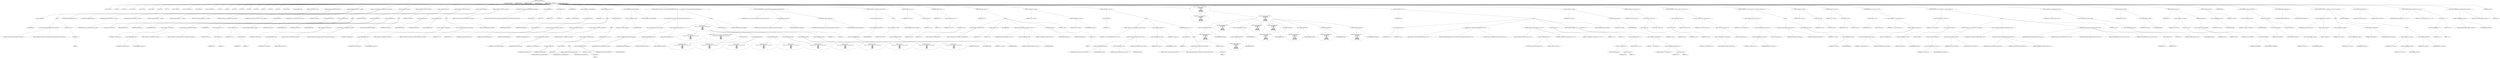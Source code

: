 digraph hostapd_notif_assoc {  
"1000124" [label = "(METHOD,hostapd_notif_assoc)" ]
"1000125" [label = "(PARAM,hostapd_data *hapd)" ]
"1000126" [label = "(PARAM,const u8 *addr)" ]
"1000127" [label = "(PARAM,const u8 *req_ies)" ]
"1000128" [label = "(PARAM,size_t req_ies_len)" ]
"1000129" [label = "(PARAM,int reassoc)" ]
"1000130" [label = "(BLOCK,,)" ]
"1000131" [label = "(LOCAL,v9: const u8 *)" ]
"1000132" [label = "(LOCAL,v10: int)" ]
"1000133" [label = "(LOCAL,v12: size_t)" ]
"1000134" [label = "(LOCAL,v13: const u8 *)" ]
"1000135" [label = "(LOCAL,v14: sta_info *)" ]
"1000136" [label = "(LOCAL,v15: sta_info *)" ]
"1000137" [label = "(LOCAL,v16: bool)" ]
"1000138" [label = "(LOCAL,v17: int)" ]
"1000139" [label = "(LOCAL,v18: unsigned int)" ]
"1000140" [label = "(LOCAL,v19: wpa_state_machine *)" ]
"1000141" [label = "(LOCAL,v20: wpa_event)" ]
"1000142" [label = "(LOCAL,v21: wpa_state_machine *)" ]
"1000143" [label = "(LOCAL,v22: int)" ]
"1000144" [label = "(LOCAL,v23: int)" ]
"1000145" [label = "(LOCAL,v24: u32)" ]
"1000146" [label = "(LOCAL,v25: bool)" ]
"1000147" [label = "(LOCAL,v26: int)" ]
"1000148" [label = "(LOCAL,v27: bool)" ]
"1000149" [label = "(LOCAL,v28: int)" ]
"1000150" [label = "(LOCAL,v29: u32)" ]
"1000151" [label = "(LOCAL,v30: u8 *)" ]
"1000152" [label = "(LOCAL,eid: u8 [ 1064 ])" ]
"1000153" [label = "(LOCAL,elems: ieee802_11_elems)" ]
"1000154" [label = "(CONTROL_STRUCTURE,if ( !addr ),if ( !addr ))" ]
"1000155" [label = "(<operator>.logicalNot,!addr)" ]
"1000156" [label = "(IDENTIFIER,addr,!addr)" ]
"1000157" [label = "(BLOCK,,)" ]
"1000158" [label = "(wpa_printf,wpa_printf(2, \"hostapd_notif_assoc: Skip event with no address\"))" ]
"1000159" [label = "(LITERAL,2,wpa_printf(2, \"hostapd_notif_assoc: Skip event with no address\"))" ]
"1000160" [label = "(LITERAL,\"hostapd_notif_assoc: Skip event with no address\",wpa_printf(2, \"hostapd_notif_assoc: Skip event with no address\"))" ]
"1000161" [label = "(RETURN,return -1;,return -1;)" ]
"1000162" [label = "(<operator>.minus,-1)" ]
"1000163" [label = "(LITERAL,1,-1)" ]
"1000164" [label = "(random_add_randomness,random_add_randomness(addr, 6u))" ]
"1000165" [label = "(IDENTIFIER,addr,random_add_randomness(addr, 6u))" ]
"1000166" [label = "(LITERAL,6u,random_add_randomness(addr, 6u))" ]
"1000167" [label = "(hostapd_logger,hostapd_logger(hapd, addr, 1u, 2, \"associated\"))" ]
"1000168" [label = "(IDENTIFIER,hapd,hostapd_logger(hapd, addr, 1u, 2, \"associated\"))" ]
"1000169" [label = "(IDENTIFIER,addr,hostapd_logger(hapd, addr, 1u, 2, \"associated\"))" ]
"1000170" [label = "(LITERAL,1u,hostapd_logger(hapd, addr, 1u, 2, \"associated\"))" ]
"1000171" [label = "(LITERAL,2,hostapd_logger(hapd, addr, 1u, 2, \"associated\"))" ]
"1000172" [label = "(LITERAL,\"associated\",hostapd_logger(hapd, addr, 1u, 2, \"associated\"))" ]
"1000173" [label = "(ieee802_11_parse_elems,ieee802_11_parse_elems(req_ies, req_ies_len, &elems, 0))" ]
"1000174" [label = "(IDENTIFIER,req_ies,ieee802_11_parse_elems(req_ies, req_ies_len, &elems, 0))" ]
"1000175" [label = "(IDENTIFIER,req_ies_len,ieee802_11_parse_elems(req_ies, req_ies_len, &elems, 0))" ]
"1000176" [label = "(<operator>.addressOf,&elems)" ]
"1000177" [label = "(IDENTIFIER,elems,ieee802_11_parse_elems(req_ies, req_ies_len, &elems, 0))" ]
"1000178" [label = "(LITERAL,0,ieee802_11_parse_elems(req_ies, req_ies_len, &elems, 0))" ]
"1000179" [label = "(<operator>.assignment,v9 = elems.wps_ie)" ]
"1000180" [label = "(IDENTIFIER,v9,v9 = elems.wps_ie)" ]
"1000181" [label = "(<operator>.fieldAccess,elems.wps_ie)" ]
"1000182" [label = "(IDENTIFIER,elems,v9 = elems.wps_ie)" ]
"1000183" [label = "(FIELD_IDENTIFIER,wps_ie,wps_ie)" ]
"1000184" [label = "(CONTROL_STRUCTURE,if ( elems.wps_ie ),if ( elems.wps_ie ))" ]
"1000185" [label = "(<operator>.fieldAccess,elems.wps_ie)" ]
"1000186" [label = "(IDENTIFIER,elems,if ( elems.wps_ie ))" ]
"1000187" [label = "(FIELD_IDENTIFIER,wps_ie,wps_ie)" ]
"1000188" [label = "(BLOCK,,)" ]
"1000189" [label = "(<operator>.assignment,v10 = elems.wps_ie_len)" ]
"1000190" [label = "(IDENTIFIER,v10,v10 = elems.wps_ie_len)" ]
"1000191" [label = "(<operator>.fieldAccess,elems.wps_ie_len)" ]
"1000192" [label = "(IDENTIFIER,elems,v10 = elems.wps_ie_len)" ]
"1000193" [label = "(FIELD_IDENTIFIER,wps_ie_len,wps_ie_len)" ]
"1000194" [label = "(wpa_printf,wpa_printf(2, \"STA included WPS IE in (Re)AssocReq\"))" ]
"1000195" [label = "(LITERAL,2,wpa_printf(2, \"STA included WPS IE in (Re)AssocReq\"))" ]
"1000196" [label = "(LITERAL,\"STA included WPS IE in (Re)AssocReq\",wpa_printf(2, \"STA included WPS IE in (Re)AssocReq\"))" ]
"1000197" [label = "(JUMP_TARGET,LABEL_10)" ]
"1000198" [label = "(<operator>.assignment,v12 = v10 + 2)" ]
"1000199" [label = "(IDENTIFIER,v12,v12 = v10 + 2)" ]
"1000200" [label = "(<operator>.addition,v10 + 2)" ]
"1000201" [label = "(IDENTIFIER,v10,v10 + 2)" ]
"1000202" [label = "(LITERAL,2,v10 + 2)" ]
"1000203" [label = "(<operator>.assignment,v13 = v9 - 2)" ]
"1000204" [label = "(IDENTIFIER,v13,v13 = v9 - 2)" ]
"1000205" [label = "(<operator>.subtraction,v9 - 2)" ]
"1000206" [label = "(IDENTIFIER,v9,v9 - 2)" ]
"1000207" [label = "(LITERAL,2,v9 - 2)" ]
"1000208" [label = "(CONTROL_STRUCTURE,goto LABEL_11;,goto LABEL_11;)" ]
"1000209" [label = "(<operator>.assignment,v9 = elems.rsn_ie)" ]
"1000210" [label = "(IDENTIFIER,v9,v9 = elems.rsn_ie)" ]
"1000211" [label = "(<operator>.fieldAccess,elems.rsn_ie)" ]
"1000212" [label = "(IDENTIFIER,elems,v9 = elems.rsn_ie)" ]
"1000213" [label = "(FIELD_IDENTIFIER,rsn_ie,rsn_ie)" ]
"1000214" [label = "(CONTROL_STRUCTURE,if ( elems.rsn_ie ),if ( elems.rsn_ie ))" ]
"1000215" [label = "(<operator>.fieldAccess,elems.rsn_ie)" ]
"1000216" [label = "(IDENTIFIER,elems,if ( elems.rsn_ie ))" ]
"1000217" [label = "(FIELD_IDENTIFIER,rsn_ie,rsn_ie)" ]
"1000218" [label = "(BLOCK,,)" ]
"1000219" [label = "(<operator>.assignment,v10 = elems.rsn_ie_len)" ]
"1000220" [label = "(IDENTIFIER,v10,v10 = elems.rsn_ie_len)" ]
"1000221" [label = "(<operator>.fieldAccess,elems.rsn_ie_len)" ]
"1000222" [label = "(IDENTIFIER,elems,v10 = elems.rsn_ie_len)" ]
"1000223" [label = "(FIELD_IDENTIFIER,rsn_ie_len,rsn_ie_len)" ]
"1000224" [label = "(wpa_printf,wpa_printf(2, \"STA included RSN IE in (Re)AssocReq\"))" ]
"1000225" [label = "(LITERAL,2,wpa_printf(2, \"STA included RSN IE in (Re)AssocReq\"))" ]
"1000226" [label = "(LITERAL,\"STA included RSN IE in (Re)AssocReq\",wpa_printf(2, \"STA included RSN IE in (Re)AssocReq\"))" ]
"1000227" [label = "(CONTROL_STRUCTURE,goto LABEL_10;,goto LABEL_10;)" ]
"1000228" [label = "(<operator>.assignment,v9 = elems.wpa_ie)" ]
"1000229" [label = "(IDENTIFIER,v9,v9 = elems.wpa_ie)" ]
"1000230" [label = "(<operator>.fieldAccess,elems.wpa_ie)" ]
"1000231" [label = "(IDENTIFIER,elems,v9 = elems.wpa_ie)" ]
"1000232" [label = "(FIELD_IDENTIFIER,wpa_ie,wpa_ie)" ]
"1000233" [label = "(CONTROL_STRUCTURE,if ( elems.wpa_ie ),if ( elems.wpa_ie ))" ]
"1000234" [label = "(<operator>.fieldAccess,elems.wpa_ie)" ]
"1000235" [label = "(IDENTIFIER,elems,if ( elems.wpa_ie ))" ]
"1000236" [label = "(FIELD_IDENTIFIER,wpa_ie,wpa_ie)" ]
"1000237" [label = "(BLOCK,,)" ]
"1000238" [label = "(<operator>.assignment,v10 = elems.wpa_ie_len)" ]
"1000239" [label = "(IDENTIFIER,v10,v10 = elems.wpa_ie_len)" ]
"1000240" [label = "(<operator>.fieldAccess,elems.wpa_ie_len)" ]
"1000241" [label = "(IDENTIFIER,elems,v10 = elems.wpa_ie_len)" ]
"1000242" [label = "(FIELD_IDENTIFIER,wpa_ie_len,wpa_ie_len)" ]
"1000243" [label = "(wpa_printf,wpa_printf(2, \"STA included WPA IE in (Re)AssocReq\"))" ]
"1000244" [label = "(LITERAL,2,wpa_printf(2, \"STA included WPA IE in (Re)AssocReq\"))" ]
"1000245" [label = "(LITERAL,\"STA included WPA IE in (Re)AssocReq\",wpa_printf(2, \"STA included WPA IE in (Re)AssocReq\"))" ]
"1000246" [label = "(CONTROL_STRUCTURE,goto LABEL_10;,goto LABEL_10;)" ]
"1000247" [label = "(wpa_printf,wpa_printf(2, \"STA did not include WPS/RSN/WPA IE in (Re)AssocReq\"))" ]
"1000248" [label = "(LITERAL,2,wpa_printf(2, \"STA did not include WPS/RSN/WPA IE in (Re)AssocReq\"))" ]
"1000249" [label = "(LITERAL,\"STA did not include WPS/RSN/WPA IE in (Re)AssocReq\",wpa_printf(2, \"STA did not include WPS/RSN/WPA IE in (Re)AssocReq\"))" ]
"1000250" [label = "(<operator>.assignment,v13 = 0)" ]
"1000251" [label = "(IDENTIFIER,v13,v13 = 0)" ]
"1000252" [label = "(LITERAL,0,v13 = 0)" ]
"1000253" [label = "(<operator>.assignment,v12 = 0)" ]
"1000254" [label = "(IDENTIFIER,v12,v12 = 0)" ]
"1000255" [label = "(LITERAL,0,v12 = 0)" ]
"1000256" [label = "(JUMP_TARGET,LABEL_11)" ]
"1000257" [label = "(<operator>.assignment,v14 = ap_get_sta(hapd, addr))" ]
"1000258" [label = "(IDENTIFIER,v14,v14 = ap_get_sta(hapd, addr))" ]
"1000259" [label = "(ap_get_sta,ap_get_sta(hapd, addr))" ]
"1000260" [label = "(IDENTIFIER,hapd,ap_get_sta(hapd, addr))" ]
"1000261" [label = "(IDENTIFIER,addr,ap_get_sta(hapd, addr))" ]
"1000262" [label = "(CONTROL_STRUCTURE,if ( v14 ),if ( v14 ))" ]
"1000263" [label = "(IDENTIFIER,v14,if ( v14 ))" ]
"1000264" [label = "(BLOCK,,)" ]
"1000265" [label = "(<operator>.assignment,v15 = v14)" ]
"1000266" [label = "(IDENTIFIER,v15,v15 = v14)" ]
"1000267" [label = "(IDENTIFIER,v14,v15 = v14)" ]
"1000268" [label = "(ap_sta_no_session_timeout,ap_sta_no_session_timeout(hapd, v14))" ]
"1000269" [label = "(IDENTIFIER,hapd,ap_sta_no_session_timeout(hapd, v14))" ]
"1000270" [label = "(IDENTIFIER,v14,ap_sta_no_session_timeout(hapd, v14))" ]
"1000271" [label = "(accounting_sta_stop,accounting_sta_stop(hapd, v15))" ]
"1000272" [label = "(IDENTIFIER,hapd,accounting_sta_stop(hapd, v15))" ]
"1000273" [label = "(IDENTIFIER,v15,accounting_sta_stop(hapd, v15))" ]
"1000274" [label = "(<operator>.assignment,v15->timeout_next = STA_NULLFUNC)" ]
"1000275" [label = "(<operator>.indirectFieldAccess,v15->timeout_next)" ]
"1000276" [label = "(IDENTIFIER,v15,v15->timeout_next = STA_NULLFUNC)" ]
"1000277" [label = "(FIELD_IDENTIFIER,timeout_next,timeout_next)" ]
"1000278" [label = "(IDENTIFIER,STA_NULLFUNC,v15->timeout_next = STA_NULLFUNC)" ]
"1000279" [label = "(CONTROL_STRUCTURE,else,else)" ]
"1000280" [label = "(BLOCK,,)" ]
"1000281" [label = "(<operator>.assignment,v15 = ap_sta_add(hapd, addr))" ]
"1000282" [label = "(IDENTIFIER,v15,v15 = ap_sta_add(hapd, addr))" ]
"1000283" [label = "(ap_sta_add,ap_sta_add(hapd, addr))" ]
"1000284" [label = "(IDENTIFIER,hapd,ap_sta_add(hapd, addr))" ]
"1000285" [label = "(IDENTIFIER,addr,ap_sta_add(hapd, addr))" ]
"1000286" [label = "(CONTROL_STRUCTURE,if ( !v15 ),if ( !v15 ))" ]
"1000287" [label = "(<operator>.logicalNot,!v15)" ]
"1000288" [label = "(IDENTIFIER,v15,!v15)" ]
"1000289" [label = "(BLOCK,,)" ]
"1000290" [label = "(hostapd_drv_sta_disassoc,hostapd_drv_sta_disassoc(hapd, addr, 5))" ]
"1000291" [label = "(IDENTIFIER,hapd,hostapd_drv_sta_disassoc(hapd, addr, 5))" ]
"1000292" [label = "(IDENTIFIER,addr,hostapd_drv_sta_disassoc(hapd, addr, 5))" ]
"1000293" [label = "(LITERAL,5,hostapd_drv_sta_disassoc(hapd, addr, 5))" ]
"1000294" [label = "(RETURN,return -1;,return -1;)" ]
"1000295" [label = "(<operator>.minus,-1)" ]
"1000296" [label = "(LITERAL,1,-1)" ]
"1000297" [label = "(<operators>.assignmentAnd,v15->flags &= 0xFFFECFFF)" ]
"1000298" [label = "(<operator>.indirectFieldAccess,v15->flags)" ]
"1000299" [label = "(IDENTIFIER,v15,v15->flags &= 0xFFFECFFF)" ]
"1000300" [label = "(FIELD_IDENTIFIER,flags,flags)" ]
"1000301" [label = "(LITERAL,0xFFFECFFF,v15->flags &= 0xFFFECFFF)" ]
"1000302" [label = "(CONTROL_STRUCTURE,if ( !hapd->iface->drv_max_acl_mac_addrs && hostapd_check_acl(hapd, addr, 0) != 1 ),if ( !hapd->iface->drv_max_acl_mac_addrs && hostapd_check_acl(hapd, addr, 0) != 1 ))" ]
"1000303" [label = "(<operator>.logicalAnd,!hapd->iface->drv_max_acl_mac_addrs && hostapd_check_acl(hapd, addr, 0) != 1)" ]
"1000304" [label = "(<operator>.logicalNot,!hapd->iface->drv_max_acl_mac_addrs)" ]
"1000305" [label = "(<operator>.indirectFieldAccess,hapd->iface->drv_max_acl_mac_addrs)" ]
"1000306" [label = "(<operator>.indirectFieldAccess,hapd->iface)" ]
"1000307" [label = "(IDENTIFIER,hapd,!hapd->iface->drv_max_acl_mac_addrs)" ]
"1000308" [label = "(FIELD_IDENTIFIER,iface,iface)" ]
"1000309" [label = "(FIELD_IDENTIFIER,drv_max_acl_mac_addrs,drv_max_acl_mac_addrs)" ]
"1000310" [label = "(<operator>.notEquals,hostapd_check_acl(hapd, addr, 0) != 1)" ]
"1000311" [label = "(hostapd_check_acl,hostapd_check_acl(hapd, addr, 0))" ]
"1000312" [label = "(IDENTIFIER,hapd,hostapd_check_acl(hapd, addr, 0))" ]
"1000313" [label = "(IDENTIFIER,addr,hostapd_check_acl(hapd, addr, 0))" ]
"1000314" [label = "(LITERAL,0,hostapd_check_acl(hapd, addr, 0))" ]
"1000315" [label = "(LITERAL,1,hostapd_check_acl(hapd, addr, 0) != 1)" ]
"1000316" [label = "(BLOCK,,)" ]
"1000317" [label = "(wpa_printf,wpa_printf(\n      3,\n      \"STA %02x:%02x:%02x:%02x:%02x:%02x not allowed to connect\",\n      *addr,\n      addr[1],\n      addr[2],\n      addr[3],\n      addr[4],\n      addr[5]))" ]
"1000318" [label = "(LITERAL,3,wpa_printf(\n      3,\n      \"STA %02x:%02x:%02x:%02x:%02x:%02x not allowed to connect\",\n      *addr,\n      addr[1],\n      addr[2],\n      addr[3],\n      addr[4],\n      addr[5]))" ]
"1000319" [label = "(LITERAL,\"STA %02x:%02x:%02x:%02x:%02x:%02x not allowed to connect\",wpa_printf(\n      3,\n      \"STA %02x:%02x:%02x:%02x:%02x:%02x not allowed to connect\",\n      *addr,\n      addr[1],\n      addr[2],\n      addr[3],\n      addr[4],\n      addr[5]))" ]
"1000320" [label = "(<operator>.indirection,*addr)" ]
"1000321" [label = "(IDENTIFIER,addr,wpa_printf(\n      3,\n      \"STA %02x:%02x:%02x:%02x:%02x:%02x not allowed to connect\",\n      *addr,\n      addr[1],\n      addr[2],\n      addr[3],\n      addr[4],\n      addr[5]))" ]
"1000322" [label = "(<operator>.indirectIndexAccess,addr[1])" ]
"1000323" [label = "(IDENTIFIER,addr,wpa_printf(\n      3,\n      \"STA %02x:%02x:%02x:%02x:%02x:%02x not allowed to connect\",\n      *addr,\n      addr[1],\n      addr[2],\n      addr[3],\n      addr[4],\n      addr[5]))" ]
"1000324" [label = "(LITERAL,1,wpa_printf(\n      3,\n      \"STA %02x:%02x:%02x:%02x:%02x:%02x not allowed to connect\",\n      *addr,\n      addr[1],\n      addr[2],\n      addr[3],\n      addr[4],\n      addr[5]))" ]
"1000325" [label = "(<operator>.indirectIndexAccess,addr[2])" ]
"1000326" [label = "(IDENTIFIER,addr,wpa_printf(\n      3,\n      \"STA %02x:%02x:%02x:%02x:%02x:%02x not allowed to connect\",\n      *addr,\n      addr[1],\n      addr[2],\n      addr[3],\n      addr[4],\n      addr[5]))" ]
"1000327" [label = "(LITERAL,2,wpa_printf(\n      3,\n      \"STA %02x:%02x:%02x:%02x:%02x:%02x not allowed to connect\",\n      *addr,\n      addr[1],\n      addr[2],\n      addr[3],\n      addr[4],\n      addr[5]))" ]
"1000328" [label = "(<operator>.indirectIndexAccess,addr[3])" ]
"1000329" [label = "(IDENTIFIER,addr,wpa_printf(\n      3,\n      \"STA %02x:%02x:%02x:%02x:%02x:%02x not allowed to connect\",\n      *addr,\n      addr[1],\n      addr[2],\n      addr[3],\n      addr[4],\n      addr[5]))" ]
"1000330" [label = "(LITERAL,3,wpa_printf(\n      3,\n      \"STA %02x:%02x:%02x:%02x:%02x:%02x not allowed to connect\",\n      *addr,\n      addr[1],\n      addr[2],\n      addr[3],\n      addr[4],\n      addr[5]))" ]
"1000331" [label = "(<operator>.indirectIndexAccess,addr[4])" ]
"1000332" [label = "(IDENTIFIER,addr,wpa_printf(\n      3,\n      \"STA %02x:%02x:%02x:%02x:%02x:%02x not allowed to connect\",\n      *addr,\n      addr[1],\n      addr[2],\n      addr[3],\n      addr[4],\n      addr[5]))" ]
"1000333" [label = "(LITERAL,4,wpa_printf(\n      3,\n      \"STA %02x:%02x:%02x:%02x:%02x:%02x not allowed to connect\",\n      *addr,\n      addr[1],\n      addr[2],\n      addr[3],\n      addr[4],\n      addr[5]))" ]
"1000334" [label = "(<operator>.indirectIndexAccess,addr[5])" ]
"1000335" [label = "(IDENTIFIER,addr,wpa_printf(\n      3,\n      \"STA %02x:%02x:%02x:%02x:%02x:%02x not allowed to connect\",\n      *addr,\n      addr[1],\n      addr[2],\n      addr[3],\n      addr[4],\n      addr[5]))" ]
"1000336" [label = "(LITERAL,5,wpa_printf(\n      3,\n      \"STA %02x:%02x:%02x:%02x:%02x:%02x not allowed to connect\",\n      *addr,\n      addr[1],\n      addr[2],\n      addr[3],\n      addr[4],\n      addr[5]))" ]
"1000337" [label = "(<operator>.assignment,v17 = 1)" ]
"1000338" [label = "(IDENTIFIER,v17,v17 = 1)" ]
"1000339" [label = "(LITERAL,1,v17 = 1)" ]
"1000340" [label = "(CONTROL_STRUCTURE,goto LABEL_35;,goto LABEL_35;)" ]
"1000341" [label = "(ap_copy_sta_supp_op_classes,ap_copy_sta_supp_op_classes(v15, elems.supp_op_classes, elems.supp_op_classes_len))" ]
"1000342" [label = "(IDENTIFIER,v15,ap_copy_sta_supp_op_classes(v15, elems.supp_op_classes, elems.supp_op_classes_len))" ]
"1000343" [label = "(<operator>.fieldAccess,elems.supp_op_classes)" ]
"1000344" [label = "(IDENTIFIER,elems,ap_copy_sta_supp_op_classes(v15, elems.supp_op_classes, elems.supp_op_classes_len))" ]
"1000345" [label = "(FIELD_IDENTIFIER,supp_op_classes,supp_op_classes)" ]
"1000346" [label = "(<operator>.fieldAccess,elems.supp_op_classes_len)" ]
"1000347" [label = "(IDENTIFIER,elems,ap_copy_sta_supp_op_classes(v15, elems.supp_op_classes, elems.supp_op_classes_len))" ]
"1000348" [label = "(FIELD_IDENTIFIER,supp_op_classes_len,supp_op_classes_len)" ]
"1000349" [label = "(CONTROL_STRUCTURE,if ( !hapd->conf->wpa ),if ( !hapd->conf->wpa ))" ]
"1000350" [label = "(<operator>.logicalNot,!hapd->conf->wpa)" ]
"1000351" [label = "(<operator>.indirectFieldAccess,hapd->conf->wpa)" ]
"1000352" [label = "(<operator>.indirectFieldAccess,hapd->conf)" ]
"1000353" [label = "(IDENTIFIER,hapd,!hapd->conf->wpa)" ]
"1000354" [label = "(FIELD_IDENTIFIER,conf,conf)" ]
"1000355" [label = "(FIELD_IDENTIFIER,wpa,wpa)" ]
"1000356" [label = "(BLOCK,,)" ]
"1000357" [label = "(<operator>.assignment,v18 = v15->flags)" ]
"1000358" [label = "(IDENTIFIER,v18,v18 = v15->flags)" ]
"1000359" [label = "(<operator>.indirectFieldAccess,v15->flags)" ]
"1000360" [label = "(IDENTIFIER,v15,v18 = v15->flags)" ]
"1000361" [label = "(FIELD_IDENTIFIER,flags,flags)" ]
"1000362" [label = "(CONTROL_STRUCTURE,goto LABEL_23;,goto LABEL_23;)" ]
"1000363" [label = "(<operator>.assignment,v16 = v13 == 0)" ]
"1000364" [label = "(IDENTIFIER,v16,v16 = v13 == 0)" ]
"1000365" [label = "(<operator>.equals,v13 == 0)" ]
"1000366" [label = "(IDENTIFIER,v13,v13 == 0)" ]
"1000367" [label = "(LITERAL,0,v13 == 0)" ]
"1000368" [label = "(CONTROL_STRUCTURE,if ( v13 ),if ( v13 ))" ]
"1000369" [label = "(IDENTIFIER,v13,if ( v13 ))" ]
"1000370" [label = "(<operator>.assignment,v16 = v12 == 0)" ]
"1000371" [label = "(IDENTIFIER,v16,v16 = v12 == 0)" ]
"1000372" [label = "(<operator>.equals,v12 == 0)" ]
"1000373" [label = "(IDENTIFIER,v12,v12 == 0)" ]
"1000374" [label = "(LITERAL,0,v12 == 0)" ]
"1000375" [label = "(CONTROL_STRUCTURE,if ( v16 ),if ( v16 ))" ]
"1000376" [label = "(IDENTIFIER,v16,if ( v16 ))" ]
"1000377" [label = "(BLOCK,,)" ]
"1000378" [label = "(wpa_printf,wpa_printf(2, \"No WPA/RSN IE from STA\"))" ]
"1000379" [label = "(LITERAL,2,wpa_printf(2, \"No WPA/RSN IE from STA\"))" ]
"1000380" [label = "(LITERAL,\"No WPA/RSN IE from STA\",wpa_printf(2, \"No WPA/RSN IE from STA\"))" ]
"1000381" [label = "(<operator>.assignment,v17 = 13)" ]
"1000382" [label = "(IDENTIFIER,v17,v17 = 13)" ]
"1000383" [label = "(LITERAL,13,v17 = 13)" ]
"1000384" [label = "(JUMP_TARGET,LABEL_35)" ]
"1000385" [label = "(hostapd_drv_sta_disassoc,hostapd_drv_sta_disassoc(hapd, v15->addr, v17))" ]
"1000386" [label = "(IDENTIFIER,hapd,hostapd_drv_sta_disassoc(hapd, v15->addr, v17))" ]
"1000387" [label = "(<operator>.indirectFieldAccess,v15->addr)" ]
"1000388" [label = "(IDENTIFIER,v15,hostapd_drv_sta_disassoc(hapd, v15->addr, v17))" ]
"1000389" [label = "(FIELD_IDENTIFIER,addr,addr)" ]
"1000390" [label = "(IDENTIFIER,v17,hostapd_drv_sta_disassoc(hapd, v15->addr, v17))" ]
"1000391" [label = "(ap_free_sta,ap_free_sta(hapd, v15))" ]
"1000392" [label = "(IDENTIFIER,hapd,ap_free_sta(hapd, v15))" ]
"1000393" [label = "(IDENTIFIER,v15,ap_free_sta(hapd, v15))" ]
"1000394" [label = "(RETURN,return -1;,return -1;)" ]
"1000395" [label = "(<operator>.minus,-1)" ]
"1000396" [label = "(LITERAL,1,-1)" ]
"1000397" [label = "(<operator>.assignment,v21 = v15->wpa_sm)" ]
"1000398" [label = "(IDENTIFIER,v21,v21 = v15->wpa_sm)" ]
"1000399" [label = "(<operator>.indirectFieldAccess,v15->wpa_sm)" ]
"1000400" [label = "(IDENTIFIER,v15,v21 = v15->wpa_sm)" ]
"1000401" [label = "(FIELD_IDENTIFIER,wpa_sm,wpa_sm)" ]
"1000402" [label = "(CONTROL_STRUCTURE,if ( !v21 ),if ( !v21 ))" ]
"1000403" [label = "(<operator>.logicalNot,!v21)" ]
"1000404" [label = "(IDENTIFIER,v21,!v21)" ]
"1000405" [label = "(BLOCK,,)" ]
"1000406" [label = "(<operator>.assignment,v21 = wpa_auth_sta_init(hapd->wpa_auth, v15->addr, 0))" ]
"1000407" [label = "(IDENTIFIER,v21,v21 = wpa_auth_sta_init(hapd->wpa_auth, v15->addr, 0))" ]
"1000408" [label = "(wpa_auth_sta_init,wpa_auth_sta_init(hapd->wpa_auth, v15->addr, 0))" ]
"1000409" [label = "(<operator>.indirectFieldAccess,hapd->wpa_auth)" ]
"1000410" [label = "(IDENTIFIER,hapd,wpa_auth_sta_init(hapd->wpa_auth, v15->addr, 0))" ]
"1000411" [label = "(FIELD_IDENTIFIER,wpa_auth,wpa_auth)" ]
"1000412" [label = "(<operator>.indirectFieldAccess,v15->addr)" ]
"1000413" [label = "(IDENTIFIER,v15,wpa_auth_sta_init(hapd->wpa_auth, v15->addr, 0))" ]
"1000414" [label = "(FIELD_IDENTIFIER,addr,addr)" ]
"1000415" [label = "(LITERAL,0,wpa_auth_sta_init(hapd->wpa_auth, v15->addr, 0))" ]
"1000416" [label = "(<operator>.assignment,v15->wpa_sm = v21)" ]
"1000417" [label = "(<operator>.indirectFieldAccess,v15->wpa_sm)" ]
"1000418" [label = "(IDENTIFIER,v15,v15->wpa_sm = v21)" ]
"1000419" [label = "(FIELD_IDENTIFIER,wpa_sm,wpa_sm)" ]
"1000420" [label = "(IDENTIFIER,v21,v15->wpa_sm = v21)" ]
"1000421" [label = "(CONTROL_STRUCTURE,if ( !v21 ),if ( !v21 ))" ]
"1000422" [label = "(<operator>.logicalNot,!v21)" ]
"1000423" [label = "(IDENTIFIER,v21,!v21)" ]
"1000424" [label = "(BLOCK,,)" ]
"1000425" [label = "(wpa_printf,wpa_printf(5, \"Failed to initialize WPA state machine\"))" ]
"1000426" [label = "(LITERAL,5,wpa_printf(5, \"Failed to initialize WPA state machine\"))" ]
"1000427" [label = "(LITERAL,\"Failed to initialize WPA state machine\",wpa_printf(5, \"Failed to initialize WPA state machine\"))" ]
"1000428" [label = "(RETURN,return -1;,return -1;)" ]
"1000429" [label = "(<operator>.minus,-1)" ]
"1000430" [label = "(LITERAL,1,-1)" ]
"1000431" [label = "(<operator>.assignment,v22 = wpa_validate_wpa_ie(\n          hapd->wpa_auth,\n          v21,\n          hapd->iface->freq,\n          v13,\n          v12,\n          elems.mdie,\n          elems.mdie_len,\n          elems.owe_dh,\n          elems.owe_dh_len))" ]
"1000432" [label = "(IDENTIFIER,v22,v22 = wpa_validate_wpa_ie(\n          hapd->wpa_auth,\n          v21,\n          hapd->iface->freq,\n          v13,\n          v12,\n          elems.mdie,\n          elems.mdie_len,\n          elems.owe_dh,\n          elems.owe_dh_len))" ]
"1000433" [label = "(wpa_validate_wpa_ie,wpa_validate_wpa_ie(\n          hapd->wpa_auth,\n          v21,\n          hapd->iface->freq,\n          v13,\n          v12,\n          elems.mdie,\n          elems.mdie_len,\n          elems.owe_dh,\n          elems.owe_dh_len))" ]
"1000434" [label = "(<operator>.indirectFieldAccess,hapd->wpa_auth)" ]
"1000435" [label = "(IDENTIFIER,hapd,wpa_validate_wpa_ie(\n          hapd->wpa_auth,\n          v21,\n          hapd->iface->freq,\n          v13,\n          v12,\n          elems.mdie,\n          elems.mdie_len,\n          elems.owe_dh,\n          elems.owe_dh_len))" ]
"1000436" [label = "(FIELD_IDENTIFIER,wpa_auth,wpa_auth)" ]
"1000437" [label = "(IDENTIFIER,v21,wpa_validate_wpa_ie(\n          hapd->wpa_auth,\n          v21,\n          hapd->iface->freq,\n          v13,\n          v12,\n          elems.mdie,\n          elems.mdie_len,\n          elems.owe_dh,\n          elems.owe_dh_len))" ]
"1000438" [label = "(<operator>.indirectFieldAccess,hapd->iface->freq)" ]
"1000439" [label = "(<operator>.indirectFieldAccess,hapd->iface)" ]
"1000440" [label = "(IDENTIFIER,hapd,wpa_validate_wpa_ie(\n          hapd->wpa_auth,\n          v21,\n          hapd->iface->freq,\n          v13,\n          v12,\n          elems.mdie,\n          elems.mdie_len,\n          elems.owe_dh,\n          elems.owe_dh_len))" ]
"1000441" [label = "(FIELD_IDENTIFIER,iface,iface)" ]
"1000442" [label = "(FIELD_IDENTIFIER,freq,freq)" ]
"1000443" [label = "(IDENTIFIER,v13,wpa_validate_wpa_ie(\n          hapd->wpa_auth,\n          v21,\n          hapd->iface->freq,\n          v13,\n          v12,\n          elems.mdie,\n          elems.mdie_len,\n          elems.owe_dh,\n          elems.owe_dh_len))" ]
"1000444" [label = "(IDENTIFIER,v12,wpa_validate_wpa_ie(\n          hapd->wpa_auth,\n          v21,\n          hapd->iface->freq,\n          v13,\n          v12,\n          elems.mdie,\n          elems.mdie_len,\n          elems.owe_dh,\n          elems.owe_dh_len))" ]
"1000445" [label = "(<operator>.fieldAccess,elems.mdie)" ]
"1000446" [label = "(IDENTIFIER,elems,wpa_validate_wpa_ie(\n          hapd->wpa_auth,\n          v21,\n          hapd->iface->freq,\n          v13,\n          v12,\n          elems.mdie,\n          elems.mdie_len,\n          elems.owe_dh,\n          elems.owe_dh_len))" ]
"1000447" [label = "(FIELD_IDENTIFIER,mdie,mdie)" ]
"1000448" [label = "(<operator>.fieldAccess,elems.mdie_len)" ]
"1000449" [label = "(IDENTIFIER,elems,wpa_validate_wpa_ie(\n          hapd->wpa_auth,\n          v21,\n          hapd->iface->freq,\n          v13,\n          v12,\n          elems.mdie,\n          elems.mdie_len,\n          elems.owe_dh,\n          elems.owe_dh_len))" ]
"1000450" [label = "(FIELD_IDENTIFIER,mdie_len,mdie_len)" ]
"1000451" [label = "(<operator>.fieldAccess,elems.owe_dh)" ]
"1000452" [label = "(IDENTIFIER,elems,wpa_validate_wpa_ie(\n          hapd->wpa_auth,\n          v21,\n          hapd->iface->freq,\n          v13,\n          v12,\n          elems.mdie,\n          elems.mdie_len,\n          elems.owe_dh,\n          elems.owe_dh_len))" ]
"1000453" [label = "(FIELD_IDENTIFIER,owe_dh,owe_dh)" ]
"1000454" [label = "(<operator>.fieldAccess,elems.owe_dh_len)" ]
"1000455" [label = "(IDENTIFIER,elems,wpa_validate_wpa_ie(\n          hapd->wpa_auth,\n          v21,\n          hapd->iface->freq,\n          v13,\n          v12,\n          elems.mdie,\n          elems.mdie_len,\n          elems.owe_dh,\n          elems.owe_dh_len))" ]
"1000456" [label = "(FIELD_IDENTIFIER,owe_dh_len,owe_dh_len)" ]
"1000457" [label = "(CONTROL_STRUCTURE,if ( v22 ),if ( v22 ))" ]
"1000458" [label = "(IDENTIFIER,v22,if ( v22 ))" ]
"1000459" [label = "(BLOCK,,)" ]
"1000460" [label = "(<operator>.assignment,v23 = v22)" ]
"1000461" [label = "(IDENTIFIER,v23,v23 = v22)" ]
"1000462" [label = "(IDENTIFIER,v22,v23 = v22)" ]
"1000463" [label = "(wpa_printf,wpa_printf(2, \"WPA/RSN information element rejected? (res %u)\", v22))" ]
"1000464" [label = "(LITERAL,2,wpa_printf(2, \"WPA/RSN information element rejected? (res %u)\", v22))" ]
"1000465" [label = "(LITERAL,\"WPA/RSN information element rejected? (res %u)\",wpa_printf(2, \"WPA/RSN information element rejected? (res %u)\", v22))" ]
"1000466" [label = "(IDENTIFIER,v22,wpa_printf(2, \"WPA/RSN information element rejected? (res %u)\", v22))" ]
"1000467" [label = "(wpa_hexdump,wpa_hexdump(2, (const unsigned __int8 *)\"IE\", v13, v12))" ]
"1000468" [label = "(LITERAL,2,wpa_hexdump(2, (const unsigned __int8 *)\"IE\", v13, v12))" ]
"1000469" [label = "(<operator>.cast,(const unsigned __int8 *)\"IE\")" ]
"1000470" [label = "(UNKNOWN,const unsigned __int8 *,const unsigned __int8 *)" ]
"1000471" [label = "(LITERAL,\"IE\",(const unsigned __int8 *)\"IE\")" ]
"1000472" [label = "(IDENTIFIER,v13,wpa_hexdump(2, (const unsigned __int8 *)\"IE\", v13, v12))" ]
"1000473" [label = "(IDENTIFIER,v12,wpa_hexdump(2, (const unsigned __int8 *)\"IE\", v13, v12))" ]
"1000474" [label = "(<operator>.assignment,v17 = 13)" ]
"1000475" [label = "(IDENTIFIER,v17,v17 = 13)" ]
"1000476" [label = "(LITERAL,13,v17 = 13)" ]
"1000477" [label = "(CONTROL_STRUCTURE,if ( (unsigned int)(v23 - 2) < 7 ),if ( (unsigned int)(v23 - 2) < 7 ))" ]
"1000478" [label = "(<operator>.lessThan,(unsigned int)(v23 - 2) < 7)" ]
"1000479" [label = "(<operator>.cast,(unsigned int)(v23 - 2))" ]
"1000480" [label = "(UNKNOWN,unsigned int,unsigned int)" ]
"1000481" [label = "(<operator>.subtraction,v23 - 2)" ]
"1000482" [label = "(IDENTIFIER,v23,v23 - 2)" ]
"1000483" [label = "(LITERAL,2,v23 - 2)" ]
"1000484" [label = "(LITERAL,7,(unsigned int)(v23 - 2) < 7)" ]
"1000485" [label = "(<operator>.assignment,v17 = dword_9EB70[v23 - 2])" ]
"1000486" [label = "(IDENTIFIER,v17,v17 = dword_9EB70[v23 - 2])" ]
"1000487" [label = "(<operator>.indirectIndexAccess,dword_9EB70[v23 - 2])" ]
"1000488" [label = "(IDENTIFIER,dword_9EB70,v17 = dword_9EB70[v23 - 2])" ]
"1000489" [label = "(<operator>.subtraction,v23 - 2)" ]
"1000490" [label = "(IDENTIFIER,v23,v23 - 2)" ]
"1000491" [label = "(LITERAL,2,v23 - 2)" ]
"1000492" [label = "(CONTROL_STRUCTURE,goto LABEL_35;,goto LABEL_35;)" ]
"1000493" [label = "(<operator>.assignment,v24 = v15->flags)" ]
"1000494" [label = "(IDENTIFIER,v24,v24 = v15->flags)" ]
"1000495" [label = "(<operator>.indirectFieldAccess,v15->flags)" ]
"1000496" [label = "(IDENTIFIER,v15,v24 = v15->flags)" ]
"1000497" [label = "(FIELD_IDENTIFIER,flags,flags)" ]
"1000498" [label = "(<operator>.assignment,v25 = (v24 & 0x402) == 1026)" ]
"1000499" [label = "(IDENTIFIER,v25,v25 = (v24 & 0x402) == 1026)" ]
"1000500" [label = "(<operator>.equals,(v24 & 0x402) == 1026)" ]
"1000501" [label = "(<operator>.and,v24 & 0x402)" ]
"1000502" [label = "(IDENTIFIER,v24,v24 & 0x402)" ]
"1000503" [label = "(LITERAL,0x402,v24 & 0x402)" ]
"1000504" [label = "(LITERAL,1026,(v24 & 0x402) == 1026)" ]
"1000505" [label = "(CONTROL_STRUCTURE,if ( (v24 & 0x402) == 1026 ),if ( (v24 & 0x402) == 1026 ))" ]
"1000506" [label = "(<operator>.equals,(v24 & 0x402) == 1026)" ]
"1000507" [label = "(<operator>.and,v24 & 0x402)" ]
"1000508" [label = "(IDENTIFIER,v24,v24 & 0x402)" ]
"1000509" [label = "(LITERAL,0x402,v24 & 0x402)" ]
"1000510" [label = "(LITERAL,1026,(v24 & 0x402) == 1026)" ]
"1000511" [label = "(<operator>.assignment,v25 = v15->sa_query_timed_out == 0)" ]
"1000512" [label = "(IDENTIFIER,v25,v25 = v15->sa_query_timed_out == 0)" ]
"1000513" [label = "(<operator>.equals,v15->sa_query_timed_out == 0)" ]
"1000514" [label = "(<operator>.indirectFieldAccess,v15->sa_query_timed_out)" ]
"1000515" [label = "(IDENTIFIER,v15,v15->sa_query_timed_out == 0)" ]
"1000516" [label = "(FIELD_IDENTIFIER,sa_query_timed_out,sa_query_timed_out)" ]
"1000517" [label = "(LITERAL,0,v15->sa_query_timed_out == 0)" ]
"1000518" [label = "(CONTROL_STRUCTURE,if ( v25 && v15->sa_query_count >= 1 ),if ( v25 && v15->sa_query_count >= 1 ))" ]
"1000519" [label = "(<operator>.logicalAnd,v25 && v15->sa_query_count >= 1)" ]
"1000520" [label = "(IDENTIFIER,v25,v25 && v15->sa_query_count >= 1)" ]
"1000521" [label = "(<operator>.greaterEqualsThan,v15->sa_query_count >= 1)" ]
"1000522" [label = "(<operator>.indirectFieldAccess,v15->sa_query_count)" ]
"1000523" [label = "(IDENTIFIER,v15,v15->sa_query_count >= 1)" ]
"1000524" [label = "(FIELD_IDENTIFIER,sa_query_count,sa_query_count)" ]
"1000525" [label = "(LITERAL,1,v15->sa_query_count >= 1)" ]
"1000526" [label = "(BLOCK,,)" ]
"1000527" [label = "(ap_check_sa_query_timeout,ap_check_sa_query_timeout(hapd, v15))" ]
"1000528" [label = "(IDENTIFIER,hapd,ap_check_sa_query_timeout(hapd, v15))" ]
"1000529" [label = "(IDENTIFIER,v15,ap_check_sa_query_timeout(hapd, v15))" ]
"1000530" [label = "(<operator>.assignment,v24 = v15->flags)" ]
"1000531" [label = "(IDENTIFIER,v24,v24 = v15->flags)" ]
"1000532" [label = "(<operator>.indirectFieldAccess,v15->flags)" ]
"1000533" [label = "(IDENTIFIER,v15,v24 = v15->flags)" ]
"1000534" [label = "(FIELD_IDENTIFIER,flags,flags)" ]
"1000535" [label = "(<operator>.assignment,v26 = v24 & 0x402)" ]
"1000536" [label = "(IDENTIFIER,v26,v26 = v24 & 0x402)" ]
"1000537" [label = "(<operator>.and,v24 & 0x402)" ]
"1000538" [label = "(IDENTIFIER,v24,v24 & 0x402)" ]
"1000539" [label = "(LITERAL,0x402,v24 & 0x402)" ]
"1000540" [label = "(<operator>.assignment,v27 = v26 == 1026)" ]
"1000541" [label = "(IDENTIFIER,v27,v27 = v26 == 1026)" ]
"1000542" [label = "(<operator>.equals,v26 == 1026)" ]
"1000543" [label = "(IDENTIFIER,v26,v26 == 1026)" ]
"1000544" [label = "(LITERAL,1026,v26 == 1026)" ]
"1000545" [label = "(CONTROL_STRUCTURE,if ( v26 == 1026 ),if ( v26 == 1026 ))" ]
"1000546" [label = "(<operator>.equals,v26 == 1026)" ]
"1000547" [label = "(IDENTIFIER,v26,v26 == 1026)" ]
"1000548" [label = "(LITERAL,1026,v26 == 1026)" ]
"1000549" [label = "(<operator>.assignment,v27 = v15->sa_query_timed_out == 0)" ]
"1000550" [label = "(IDENTIFIER,v27,v27 = v15->sa_query_timed_out == 0)" ]
"1000551" [label = "(<operator>.equals,v15->sa_query_timed_out == 0)" ]
"1000552" [label = "(<operator>.indirectFieldAccess,v15->sa_query_timed_out)" ]
"1000553" [label = "(IDENTIFIER,v15,v15->sa_query_timed_out == 0)" ]
"1000554" [label = "(FIELD_IDENTIFIER,sa_query_timed_out,sa_query_timed_out)" ]
"1000555" [label = "(LITERAL,0,v15->sa_query_timed_out == 0)" ]
"1000556" [label = "(CONTROL_STRUCTURE,if ( v27 && v15->auth_alg != 2 ),if ( v27 && v15->auth_alg != 2 ))" ]
"1000557" [label = "(<operator>.logicalAnd,v27 && v15->auth_alg != 2)" ]
"1000558" [label = "(IDENTIFIER,v27,v27 && v15->auth_alg != 2)" ]
"1000559" [label = "(<operator>.notEquals,v15->auth_alg != 2)" ]
"1000560" [label = "(<operator>.indirectFieldAccess,v15->auth_alg)" ]
"1000561" [label = "(IDENTIFIER,v15,v15->auth_alg != 2)" ]
"1000562" [label = "(FIELD_IDENTIFIER,auth_alg,auth_alg)" ]
"1000563" [label = "(LITERAL,2,v15->auth_alg != 2)" ]
"1000564" [label = "(BLOCK,,)" ]
"1000565" [label = "(CONTROL_STRUCTURE,if ( !v15->sa_query_count ),if ( !v15->sa_query_count ))" ]
"1000566" [label = "(<operator>.logicalNot,!v15->sa_query_count)" ]
"1000567" [label = "(<operator>.indirectFieldAccess,v15->sa_query_count)" ]
"1000568" [label = "(IDENTIFIER,v15,!v15->sa_query_count)" ]
"1000569" [label = "(FIELD_IDENTIFIER,sa_query_count,sa_query_count)" ]
"1000570" [label = "(ap_sta_start_sa_query,ap_sta_start_sa_query(hapd, v15))" ]
"1000571" [label = "(IDENTIFIER,hapd,ap_sta_start_sa_query(hapd, v15))" ]
"1000572" [label = "(IDENTIFIER,v15,ap_sta_start_sa_query(hapd, v15))" ]
"1000573" [label = "(<operator>.assignment,v30 = hostapd_eid_assoc_comeback_time(hapd, v15, eid))" ]
"1000574" [label = "(IDENTIFIER,v30,v30 = hostapd_eid_assoc_comeback_time(hapd, v15, eid))" ]
"1000575" [label = "(hostapd_eid_assoc_comeback_time,hostapd_eid_assoc_comeback_time(hapd, v15, eid))" ]
"1000576" [label = "(IDENTIFIER,hapd,hostapd_eid_assoc_comeback_time(hapd, v15, eid))" ]
"1000577" [label = "(IDENTIFIER,v15,hostapd_eid_assoc_comeback_time(hapd, v15, eid))" ]
"1000578" [label = "(IDENTIFIER,eid,hostapd_eid_assoc_comeback_time(hapd, v15, eid))" ]
"1000579" [label = "(hostapd_sta_assoc,hostapd_sta_assoc(hapd, addr, reassoc, 0x1Eu, eid, v30 - eid))" ]
"1000580" [label = "(IDENTIFIER,hapd,hostapd_sta_assoc(hapd, addr, reassoc, 0x1Eu, eid, v30 - eid))" ]
"1000581" [label = "(IDENTIFIER,addr,hostapd_sta_assoc(hapd, addr, reassoc, 0x1Eu, eid, v30 - eid))" ]
"1000582" [label = "(IDENTIFIER,reassoc,hostapd_sta_assoc(hapd, addr, reassoc, 0x1Eu, eid, v30 - eid))" ]
"1000583" [label = "(LITERAL,0x1Eu,hostapd_sta_assoc(hapd, addr, reassoc, 0x1Eu, eid, v30 - eid))" ]
"1000584" [label = "(IDENTIFIER,eid,hostapd_sta_assoc(hapd, addr, reassoc, 0x1Eu, eid, v30 - eid))" ]
"1000585" [label = "(<operator>.subtraction,v30 - eid)" ]
"1000586" [label = "(IDENTIFIER,v30,v30 - eid)" ]
"1000587" [label = "(IDENTIFIER,eid,v30 - eid)" ]
"1000588" [label = "(RETURN,return 0;,return 0;)" ]
"1000589" [label = "(LITERAL,0,return 0;)" ]
"1000590" [label = "(<operator>.assignment,v28 = wpa_auth_uses_mfp(v15->wpa_sm))" ]
"1000591" [label = "(IDENTIFIER,v28,v28 = wpa_auth_uses_mfp(v15->wpa_sm))" ]
"1000592" [label = "(wpa_auth_uses_mfp,wpa_auth_uses_mfp(v15->wpa_sm))" ]
"1000593" [label = "(<operator>.indirectFieldAccess,v15->wpa_sm)" ]
"1000594" [label = "(IDENTIFIER,v15,wpa_auth_uses_mfp(v15->wpa_sm))" ]
"1000595" [label = "(FIELD_IDENTIFIER,wpa_sm,wpa_sm)" ]
"1000596" [label = "(<operator>.assignment,v29 = v15->flags)" ]
"1000597" [label = "(IDENTIFIER,v29,v29 = v15->flags)" ]
"1000598" [label = "(<operator>.indirectFieldAccess,v15->flags)" ]
"1000599" [label = "(IDENTIFIER,v15,v29 = v15->flags)" ]
"1000600" [label = "(FIELD_IDENTIFIER,flags,flags)" ]
"1000601" [label = "(CONTROL_STRUCTURE,if ( v28 ),if ( v28 ))" ]
"1000602" [label = "(IDENTIFIER,v28,if ( v28 ))" ]
"1000603" [label = "(<operator>.assignment,v18 = v29 | 0x400)" ]
"1000604" [label = "(IDENTIFIER,v18,v18 = v29 | 0x400)" ]
"1000605" [label = "(<operator>.or,v29 | 0x400)" ]
"1000606" [label = "(IDENTIFIER,v29,v29 | 0x400)" ]
"1000607" [label = "(LITERAL,0x400,v29 | 0x400)" ]
"1000608" [label = "(CONTROL_STRUCTURE,else,else)" ]
"1000609" [label = "(<operator>.assignment,v18 = v29 & 0xFFFFFBFF)" ]
"1000610" [label = "(IDENTIFIER,v18,v18 = v29 & 0xFFFFFBFF)" ]
"1000611" [label = "(<operator>.and,v29 & 0xFFFFFBFF)" ]
"1000612" [label = "(IDENTIFIER,v29,v29 & 0xFFFFFBFF)" ]
"1000613" [label = "(LITERAL,0xFFFFFBFF,v29 & 0xFFFFFBFF)" ]
"1000614" [label = "(<operator>.assignment,v15->flags = v18)" ]
"1000615" [label = "(<operator>.indirectFieldAccess,v15->flags)" ]
"1000616" [label = "(IDENTIFIER,v15,v15->flags = v18)" ]
"1000617" [label = "(FIELD_IDENTIFIER,flags,flags)" ]
"1000618" [label = "(IDENTIFIER,v18,v15->flags = v18)" ]
"1000619" [label = "(JUMP_TARGET,LABEL_23)" ]
"1000620" [label = "(<operator>.assignment,v15->flags = v18 & 0xFFF7FFFC | 3)" ]
"1000621" [label = "(<operator>.indirectFieldAccess,v15->flags)" ]
"1000622" [label = "(IDENTIFIER,v15,v15->flags = v18 & 0xFFF7FFFC | 3)" ]
"1000623" [label = "(FIELD_IDENTIFIER,flags,flags)" ]
"1000624" [label = "(<operator>.or,v18 & 0xFFF7FFFC | 3)" ]
"1000625" [label = "(<operator>.and,v18 & 0xFFF7FFFC)" ]
"1000626" [label = "(IDENTIFIER,v18,v18 & 0xFFF7FFFC)" ]
"1000627" [label = "(LITERAL,0xFFF7FFFC,v18 & 0xFFF7FFFC)" ]
"1000628" [label = "(LITERAL,3,v18 & 0xFFF7FFFC | 3)" ]
"1000629" [label = "(hostapd_set_sta_flags,hostapd_set_sta_flags(hapd, v15))" ]
"1000630" [label = "(IDENTIFIER,hapd,hostapd_set_sta_flags(hapd, v15))" ]
"1000631" [label = "(IDENTIFIER,v15,hostapd_set_sta_flags(hapd, v15))" ]
"1000632" [label = "(CONTROL_STRUCTURE,if ( reassoc && v15->auth_alg == 2 ),if ( reassoc && v15->auth_alg == 2 ))" ]
"1000633" [label = "(<operator>.logicalAnd,reassoc && v15->auth_alg == 2)" ]
"1000634" [label = "(IDENTIFIER,reassoc,reassoc && v15->auth_alg == 2)" ]
"1000635" [label = "(<operator>.equals,v15->auth_alg == 2)" ]
"1000636" [label = "(<operator>.indirectFieldAccess,v15->auth_alg)" ]
"1000637" [label = "(IDENTIFIER,v15,v15->auth_alg == 2)" ]
"1000638" [label = "(FIELD_IDENTIFIER,auth_alg,auth_alg)" ]
"1000639" [label = "(LITERAL,2,v15->auth_alg == 2)" ]
"1000640" [label = "(BLOCK,,)" ]
"1000641" [label = "(<operator>.assignment,v19 = v15->wpa_sm)" ]
"1000642" [label = "(IDENTIFIER,v19,v19 = v15->wpa_sm)" ]
"1000643" [label = "(<operator>.indirectFieldAccess,v15->wpa_sm)" ]
"1000644" [label = "(IDENTIFIER,v15,v19 = v15->wpa_sm)" ]
"1000645" [label = "(FIELD_IDENTIFIER,wpa_sm,wpa_sm)" ]
"1000646" [label = "(<operator>.assignment,v20 = WPA_ASSOC_FT)" ]
"1000647" [label = "(IDENTIFIER,v20,v20 = WPA_ASSOC_FT)" ]
"1000648" [label = "(IDENTIFIER,WPA_ASSOC_FT,v20 = WPA_ASSOC_FT)" ]
"1000649" [label = "(CONTROL_STRUCTURE,else,else)" ]
"1000650" [label = "(BLOCK,,)" ]
"1000651" [label = "(<operator>.assignment,v19 = v15->wpa_sm)" ]
"1000652" [label = "(IDENTIFIER,v19,v19 = v15->wpa_sm)" ]
"1000653" [label = "(<operator>.indirectFieldAccess,v15->wpa_sm)" ]
"1000654" [label = "(IDENTIFIER,v15,v19 = v15->wpa_sm)" ]
"1000655" [label = "(FIELD_IDENTIFIER,wpa_sm,wpa_sm)" ]
"1000656" [label = "(<operator>.assignment,v20 = WPA_ASSOC)" ]
"1000657" [label = "(IDENTIFIER,v20,v20 = WPA_ASSOC)" ]
"1000658" [label = "(IDENTIFIER,WPA_ASSOC,v20 = WPA_ASSOC)" ]
"1000659" [label = "(wpa_auth_sm_event,wpa_auth_sm_event(v19, v20))" ]
"1000660" [label = "(IDENTIFIER,v19,wpa_auth_sm_event(v19, v20))" ]
"1000661" [label = "(IDENTIFIER,v20,wpa_auth_sm_event(v19, v20))" ]
"1000662" [label = "(hostapd_new_assoc_sta,hostapd_new_assoc_sta(hapd, v15, (v18 >> 1) & 1))" ]
"1000663" [label = "(IDENTIFIER,hapd,hostapd_new_assoc_sta(hapd, v15, (v18 >> 1) & 1))" ]
"1000664" [label = "(IDENTIFIER,v15,hostapd_new_assoc_sta(hapd, v15, (v18 >> 1) & 1))" ]
"1000665" [label = "(<operator>.and,(v18 >> 1) & 1)" ]
"1000666" [label = "(<operator>.arithmeticShiftRight,v18 >> 1)" ]
"1000667" [label = "(IDENTIFIER,v18,v18 >> 1)" ]
"1000668" [label = "(LITERAL,1,v18 >> 1)" ]
"1000669" [label = "(LITERAL,1,(v18 >> 1) & 1)" ]
"1000670" [label = "(ieee802_1x_notify_port_enabled,ieee802_1x_notify_port_enabled(v15->eapol_sm, 1))" ]
"1000671" [label = "(<operator>.indirectFieldAccess,v15->eapol_sm)" ]
"1000672" [label = "(IDENTIFIER,v15,ieee802_1x_notify_port_enabled(v15->eapol_sm, 1))" ]
"1000673" [label = "(FIELD_IDENTIFIER,eapol_sm,eapol_sm)" ]
"1000674" [label = "(LITERAL,1,ieee802_1x_notify_port_enabled(v15->eapol_sm, 1))" ]
"1000675" [label = "(RETURN,return 0;,return 0;)" ]
"1000676" [label = "(LITERAL,0,return 0;)" ]
"1000677" [label = "(METHOD_RETURN,int __fastcall)" ]
  "1000124" -> "1000125" 
  "1000124" -> "1000126" 
  "1000124" -> "1000127" 
  "1000124" -> "1000128" 
  "1000124" -> "1000129" 
  "1000124" -> "1000130" 
  "1000124" -> "1000677" 
  "1000130" -> "1000131" 
  "1000130" -> "1000132" 
  "1000130" -> "1000133" 
  "1000130" -> "1000134" 
  "1000130" -> "1000135" 
  "1000130" -> "1000136" 
  "1000130" -> "1000137" 
  "1000130" -> "1000138" 
  "1000130" -> "1000139" 
  "1000130" -> "1000140" 
  "1000130" -> "1000141" 
  "1000130" -> "1000142" 
  "1000130" -> "1000143" 
  "1000130" -> "1000144" 
  "1000130" -> "1000145" 
  "1000130" -> "1000146" 
  "1000130" -> "1000147" 
  "1000130" -> "1000148" 
  "1000130" -> "1000149" 
  "1000130" -> "1000150" 
  "1000130" -> "1000151" 
  "1000130" -> "1000152" 
  "1000130" -> "1000153" 
  "1000130" -> "1000154" 
  "1000130" -> "1000164" 
  "1000130" -> "1000167" 
  "1000130" -> "1000173" 
  "1000130" -> "1000179" 
  "1000130" -> "1000184" 
  "1000130" -> "1000209" 
  "1000130" -> "1000214" 
  "1000130" -> "1000228" 
  "1000130" -> "1000233" 
  "1000130" -> "1000247" 
  "1000130" -> "1000250" 
  "1000130" -> "1000253" 
  "1000130" -> "1000256" 
  "1000130" -> "1000257" 
  "1000130" -> "1000262" 
  "1000130" -> "1000297" 
  "1000130" -> "1000302" 
  "1000130" -> "1000341" 
  "1000130" -> "1000349" 
  "1000130" -> "1000363" 
  "1000130" -> "1000368" 
  "1000130" -> "1000375" 
  "1000130" -> "1000397" 
  "1000130" -> "1000402" 
  "1000130" -> "1000431" 
  "1000130" -> "1000457" 
  "1000130" -> "1000493" 
  "1000130" -> "1000498" 
  "1000130" -> "1000505" 
  "1000130" -> "1000518" 
  "1000130" -> "1000535" 
  "1000130" -> "1000540" 
  "1000130" -> "1000545" 
  "1000130" -> "1000556" 
  "1000130" -> "1000590" 
  "1000130" -> "1000596" 
  "1000130" -> "1000601" 
  "1000130" -> "1000614" 
  "1000130" -> "1000619" 
  "1000130" -> "1000620" 
  "1000130" -> "1000629" 
  "1000130" -> "1000632" 
  "1000130" -> "1000659" 
  "1000130" -> "1000662" 
  "1000130" -> "1000670" 
  "1000130" -> "1000675" 
  "1000154" -> "1000155" 
  "1000154" -> "1000157" 
  "1000155" -> "1000156" 
  "1000157" -> "1000158" 
  "1000157" -> "1000161" 
  "1000158" -> "1000159" 
  "1000158" -> "1000160" 
  "1000161" -> "1000162" 
  "1000162" -> "1000163" 
  "1000164" -> "1000165" 
  "1000164" -> "1000166" 
  "1000167" -> "1000168" 
  "1000167" -> "1000169" 
  "1000167" -> "1000170" 
  "1000167" -> "1000171" 
  "1000167" -> "1000172" 
  "1000173" -> "1000174" 
  "1000173" -> "1000175" 
  "1000173" -> "1000176" 
  "1000173" -> "1000178" 
  "1000176" -> "1000177" 
  "1000179" -> "1000180" 
  "1000179" -> "1000181" 
  "1000181" -> "1000182" 
  "1000181" -> "1000183" 
  "1000184" -> "1000185" 
  "1000184" -> "1000188" 
  "1000185" -> "1000186" 
  "1000185" -> "1000187" 
  "1000188" -> "1000189" 
  "1000188" -> "1000194" 
  "1000188" -> "1000197" 
  "1000188" -> "1000198" 
  "1000188" -> "1000203" 
  "1000188" -> "1000208" 
  "1000189" -> "1000190" 
  "1000189" -> "1000191" 
  "1000191" -> "1000192" 
  "1000191" -> "1000193" 
  "1000194" -> "1000195" 
  "1000194" -> "1000196" 
  "1000198" -> "1000199" 
  "1000198" -> "1000200" 
  "1000200" -> "1000201" 
  "1000200" -> "1000202" 
  "1000203" -> "1000204" 
  "1000203" -> "1000205" 
  "1000205" -> "1000206" 
  "1000205" -> "1000207" 
  "1000209" -> "1000210" 
  "1000209" -> "1000211" 
  "1000211" -> "1000212" 
  "1000211" -> "1000213" 
  "1000214" -> "1000215" 
  "1000214" -> "1000218" 
  "1000215" -> "1000216" 
  "1000215" -> "1000217" 
  "1000218" -> "1000219" 
  "1000218" -> "1000224" 
  "1000218" -> "1000227" 
  "1000219" -> "1000220" 
  "1000219" -> "1000221" 
  "1000221" -> "1000222" 
  "1000221" -> "1000223" 
  "1000224" -> "1000225" 
  "1000224" -> "1000226" 
  "1000228" -> "1000229" 
  "1000228" -> "1000230" 
  "1000230" -> "1000231" 
  "1000230" -> "1000232" 
  "1000233" -> "1000234" 
  "1000233" -> "1000237" 
  "1000234" -> "1000235" 
  "1000234" -> "1000236" 
  "1000237" -> "1000238" 
  "1000237" -> "1000243" 
  "1000237" -> "1000246" 
  "1000238" -> "1000239" 
  "1000238" -> "1000240" 
  "1000240" -> "1000241" 
  "1000240" -> "1000242" 
  "1000243" -> "1000244" 
  "1000243" -> "1000245" 
  "1000247" -> "1000248" 
  "1000247" -> "1000249" 
  "1000250" -> "1000251" 
  "1000250" -> "1000252" 
  "1000253" -> "1000254" 
  "1000253" -> "1000255" 
  "1000257" -> "1000258" 
  "1000257" -> "1000259" 
  "1000259" -> "1000260" 
  "1000259" -> "1000261" 
  "1000262" -> "1000263" 
  "1000262" -> "1000264" 
  "1000262" -> "1000279" 
  "1000264" -> "1000265" 
  "1000264" -> "1000268" 
  "1000264" -> "1000271" 
  "1000264" -> "1000274" 
  "1000265" -> "1000266" 
  "1000265" -> "1000267" 
  "1000268" -> "1000269" 
  "1000268" -> "1000270" 
  "1000271" -> "1000272" 
  "1000271" -> "1000273" 
  "1000274" -> "1000275" 
  "1000274" -> "1000278" 
  "1000275" -> "1000276" 
  "1000275" -> "1000277" 
  "1000279" -> "1000280" 
  "1000280" -> "1000281" 
  "1000280" -> "1000286" 
  "1000281" -> "1000282" 
  "1000281" -> "1000283" 
  "1000283" -> "1000284" 
  "1000283" -> "1000285" 
  "1000286" -> "1000287" 
  "1000286" -> "1000289" 
  "1000287" -> "1000288" 
  "1000289" -> "1000290" 
  "1000289" -> "1000294" 
  "1000290" -> "1000291" 
  "1000290" -> "1000292" 
  "1000290" -> "1000293" 
  "1000294" -> "1000295" 
  "1000295" -> "1000296" 
  "1000297" -> "1000298" 
  "1000297" -> "1000301" 
  "1000298" -> "1000299" 
  "1000298" -> "1000300" 
  "1000302" -> "1000303" 
  "1000302" -> "1000316" 
  "1000303" -> "1000304" 
  "1000303" -> "1000310" 
  "1000304" -> "1000305" 
  "1000305" -> "1000306" 
  "1000305" -> "1000309" 
  "1000306" -> "1000307" 
  "1000306" -> "1000308" 
  "1000310" -> "1000311" 
  "1000310" -> "1000315" 
  "1000311" -> "1000312" 
  "1000311" -> "1000313" 
  "1000311" -> "1000314" 
  "1000316" -> "1000317" 
  "1000316" -> "1000337" 
  "1000316" -> "1000340" 
  "1000317" -> "1000318" 
  "1000317" -> "1000319" 
  "1000317" -> "1000320" 
  "1000317" -> "1000322" 
  "1000317" -> "1000325" 
  "1000317" -> "1000328" 
  "1000317" -> "1000331" 
  "1000317" -> "1000334" 
  "1000320" -> "1000321" 
  "1000322" -> "1000323" 
  "1000322" -> "1000324" 
  "1000325" -> "1000326" 
  "1000325" -> "1000327" 
  "1000328" -> "1000329" 
  "1000328" -> "1000330" 
  "1000331" -> "1000332" 
  "1000331" -> "1000333" 
  "1000334" -> "1000335" 
  "1000334" -> "1000336" 
  "1000337" -> "1000338" 
  "1000337" -> "1000339" 
  "1000341" -> "1000342" 
  "1000341" -> "1000343" 
  "1000341" -> "1000346" 
  "1000343" -> "1000344" 
  "1000343" -> "1000345" 
  "1000346" -> "1000347" 
  "1000346" -> "1000348" 
  "1000349" -> "1000350" 
  "1000349" -> "1000356" 
  "1000350" -> "1000351" 
  "1000351" -> "1000352" 
  "1000351" -> "1000355" 
  "1000352" -> "1000353" 
  "1000352" -> "1000354" 
  "1000356" -> "1000357" 
  "1000356" -> "1000362" 
  "1000357" -> "1000358" 
  "1000357" -> "1000359" 
  "1000359" -> "1000360" 
  "1000359" -> "1000361" 
  "1000363" -> "1000364" 
  "1000363" -> "1000365" 
  "1000365" -> "1000366" 
  "1000365" -> "1000367" 
  "1000368" -> "1000369" 
  "1000368" -> "1000370" 
  "1000370" -> "1000371" 
  "1000370" -> "1000372" 
  "1000372" -> "1000373" 
  "1000372" -> "1000374" 
  "1000375" -> "1000376" 
  "1000375" -> "1000377" 
  "1000377" -> "1000378" 
  "1000377" -> "1000381" 
  "1000377" -> "1000384" 
  "1000377" -> "1000385" 
  "1000377" -> "1000391" 
  "1000377" -> "1000394" 
  "1000378" -> "1000379" 
  "1000378" -> "1000380" 
  "1000381" -> "1000382" 
  "1000381" -> "1000383" 
  "1000385" -> "1000386" 
  "1000385" -> "1000387" 
  "1000385" -> "1000390" 
  "1000387" -> "1000388" 
  "1000387" -> "1000389" 
  "1000391" -> "1000392" 
  "1000391" -> "1000393" 
  "1000394" -> "1000395" 
  "1000395" -> "1000396" 
  "1000397" -> "1000398" 
  "1000397" -> "1000399" 
  "1000399" -> "1000400" 
  "1000399" -> "1000401" 
  "1000402" -> "1000403" 
  "1000402" -> "1000405" 
  "1000403" -> "1000404" 
  "1000405" -> "1000406" 
  "1000405" -> "1000416" 
  "1000405" -> "1000421" 
  "1000406" -> "1000407" 
  "1000406" -> "1000408" 
  "1000408" -> "1000409" 
  "1000408" -> "1000412" 
  "1000408" -> "1000415" 
  "1000409" -> "1000410" 
  "1000409" -> "1000411" 
  "1000412" -> "1000413" 
  "1000412" -> "1000414" 
  "1000416" -> "1000417" 
  "1000416" -> "1000420" 
  "1000417" -> "1000418" 
  "1000417" -> "1000419" 
  "1000421" -> "1000422" 
  "1000421" -> "1000424" 
  "1000422" -> "1000423" 
  "1000424" -> "1000425" 
  "1000424" -> "1000428" 
  "1000425" -> "1000426" 
  "1000425" -> "1000427" 
  "1000428" -> "1000429" 
  "1000429" -> "1000430" 
  "1000431" -> "1000432" 
  "1000431" -> "1000433" 
  "1000433" -> "1000434" 
  "1000433" -> "1000437" 
  "1000433" -> "1000438" 
  "1000433" -> "1000443" 
  "1000433" -> "1000444" 
  "1000433" -> "1000445" 
  "1000433" -> "1000448" 
  "1000433" -> "1000451" 
  "1000433" -> "1000454" 
  "1000434" -> "1000435" 
  "1000434" -> "1000436" 
  "1000438" -> "1000439" 
  "1000438" -> "1000442" 
  "1000439" -> "1000440" 
  "1000439" -> "1000441" 
  "1000445" -> "1000446" 
  "1000445" -> "1000447" 
  "1000448" -> "1000449" 
  "1000448" -> "1000450" 
  "1000451" -> "1000452" 
  "1000451" -> "1000453" 
  "1000454" -> "1000455" 
  "1000454" -> "1000456" 
  "1000457" -> "1000458" 
  "1000457" -> "1000459" 
  "1000459" -> "1000460" 
  "1000459" -> "1000463" 
  "1000459" -> "1000467" 
  "1000459" -> "1000474" 
  "1000459" -> "1000477" 
  "1000459" -> "1000492" 
  "1000460" -> "1000461" 
  "1000460" -> "1000462" 
  "1000463" -> "1000464" 
  "1000463" -> "1000465" 
  "1000463" -> "1000466" 
  "1000467" -> "1000468" 
  "1000467" -> "1000469" 
  "1000467" -> "1000472" 
  "1000467" -> "1000473" 
  "1000469" -> "1000470" 
  "1000469" -> "1000471" 
  "1000474" -> "1000475" 
  "1000474" -> "1000476" 
  "1000477" -> "1000478" 
  "1000477" -> "1000485" 
  "1000478" -> "1000479" 
  "1000478" -> "1000484" 
  "1000479" -> "1000480" 
  "1000479" -> "1000481" 
  "1000481" -> "1000482" 
  "1000481" -> "1000483" 
  "1000485" -> "1000486" 
  "1000485" -> "1000487" 
  "1000487" -> "1000488" 
  "1000487" -> "1000489" 
  "1000489" -> "1000490" 
  "1000489" -> "1000491" 
  "1000493" -> "1000494" 
  "1000493" -> "1000495" 
  "1000495" -> "1000496" 
  "1000495" -> "1000497" 
  "1000498" -> "1000499" 
  "1000498" -> "1000500" 
  "1000500" -> "1000501" 
  "1000500" -> "1000504" 
  "1000501" -> "1000502" 
  "1000501" -> "1000503" 
  "1000505" -> "1000506" 
  "1000505" -> "1000511" 
  "1000506" -> "1000507" 
  "1000506" -> "1000510" 
  "1000507" -> "1000508" 
  "1000507" -> "1000509" 
  "1000511" -> "1000512" 
  "1000511" -> "1000513" 
  "1000513" -> "1000514" 
  "1000513" -> "1000517" 
  "1000514" -> "1000515" 
  "1000514" -> "1000516" 
  "1000518" -> "1000519" 
  "1000518" -> "1000526" 
  "1000519" -> "1000520" 
  "1000519" -> "1000521" 
  "1000521" -> "1000522" 
  "1000521" -> "1000525" 
  "1000522" -> "1000523" 
  "1000522" -> "1000524" 
  "1000526" -> "1000527" 
  "1000526" -> "1000530" 
  "1000527" -> "1000528" 
  "1000527" -> "1000529" 
  "1000530" -> "1000531" 
  "1000530" -> "1000532" 
  "1000532" -> "1000533" 
  "1000532" -> "1000534" 
  "1000535" -> "1000536" 
  "1000535" -> "1000537" 
  "1000537" -> "1000538" 
  "1000537" -> "1000539" 
  "1000540" -> "1000541" 
  "1000540" -> "1000542" 
  "1000542" -> "1000543" 
  "1000542" -> "1000544" 
  "1000545" -> "1000546" 
  "1000545" -> "1000549" 
  "1000546" -> "1000547" 
  "1000546" -> "1000548" 
  "1000549" -> "1000550" 
  "1000549" -> "1000551" 
  "1000551" -> "1000552" 
  "1000551" -> "1000555" 
  "1000552" -> "1000553" 
  "1000552" -> "1000554" 
  "1000556" -> "1000557" 
  "1000556" -> "1000564" 
  "1000557" -> "1000558" 
  "1000557" -> "1000559" 
  "1000559" -> "1000560" 
  "1000559" -> "1000563" 
  "1000560" -> "1000561" 
  "1000560" -> "1000562" 
  "1000564" -> "1000565" 
  "1000564" -> "1000573" 
  "1000564" -> "1000579" 
  "1000564" -> "1000588" 
  "1000565" -> "1000566" 
  "1000565" -> "1000570" 
  "1000566" -> "1000567" 
  "1000567" -> "1000568" 
  "1000567" -> "1000569" 
  "1000570" -> "1000571" 
  "1000570" -> "1000572" 
  "1000573" -> "1000574" 
  "1000573" -> "1000575" 
  "1000575" -> "1000576" 
  "1000575" -> "1000577" 
  "1000575" -> "1000578" 
  "1000579" -> "1000580" 
  "1000579" -> "1000581" 
  "1000579" -> "1000582" 
  "1000579" -> "1000583" 
  "1000579" -> "1000584" 
  "1000579" -> "1000585" 
  "1000585" -> "1000586" 
  "1000585" -> "1000587" 
  "1000588" -> "1000589" 
  "1000590" -> "1000591" 
  "1000590" -> "1000592" 
  "1000592" -> "1000593" 
  "1000593" -> "1000594" 
  "1000593" -> "1000595" 
  "1000596" -> "1000597" 
  "1000596" -> "1000598" 
  "1000598" -> "1000599" 
  "1000598" -> "1000600" 
  "1000601" -> "1000602" 
  "1000601" -> "1000603" 
  "1000601" -> "1000608" 
  "1000603" -> "1000604" 
  "1000603" -> "1000605" 
  "1000605" -> "1000606" 
  "1000605" -> "1000607" 
  "1000608" -> "1000609" 
  "1000609" -> "1000610" 
  "1000609" -> "1000611" 
  "1000611" -> "1000612" 
  "1000611" -> "1000613" 
  "1000614" -> "1000615" 
  "1000614" -> "1000618" 
  "1000615" -> "1000616" 
  "1000615" -> "1000617" 
  "1000620" -> "1000621" 
  "1000620" -> "1000624" 
  "1000621" -> "1000622" 
  "1000621" -> "1000623" 
  "1000624" -> "1000625" 
  "1000624" -> "1000628" 
  "1000625" -> "1000626" 
  "1000625" -> "1000627" 
  "1000629" -> "1000630" 
  "1000629" -> "1000631" 
  "1000632" -> "1000633" 
  "1000632" -> "1000640" 
  "1000632" -> "1000649" 
  "1000633" -> "1000634" 
  "1000633" -> "1000635" 
  "1000635" -> "1000636" 
  "1000635" -> "1000639" 
  "1000636" -> "1000637" 
  "1000636" -> "1000638" 
  "1000640" -> "1000641" 
  "1000640" -> "1000646" 
  "1000641" -> "1000642" 
  "1000641" -> "1000643" 
  "1000643" -> "1000644" 
  "1000643" -> "1000645" 
  "1000646" -> "1000647" 
  "1000646" -> "1000648" 
  "1000649" -> "1000650" 
  "1000650" -> "1000651" 
  "1000650" -> "1000656" 
  "1000651" -> "1000652" 
  "1000651" -> "1000653" 
  "1000653" -> "1000654" 
  "1000653" -> "1000655" 
  "1000656" -> "1000657" 
  "1000656" -> "1000658" 
  "1000659" -> "1000660" 
  "1000659" -> "1000661" 
  "1000662" -> "1000663" 
  "1000662" -> "1000664" 
  "1000662" -> "1000665" 
  "1000665" -> "1000666" 
  "1000665" -> "1000669" 
  "1000666" -> "1000667" 
  "1000666" -> "1000668" 
  "1000670" -> "1000671" 
  "1000670" -> "1000674" 
  "1000671" -> "1000672" 
  "1000671" -> "1000673" 
  "1000675" -> "1000676" 
}
